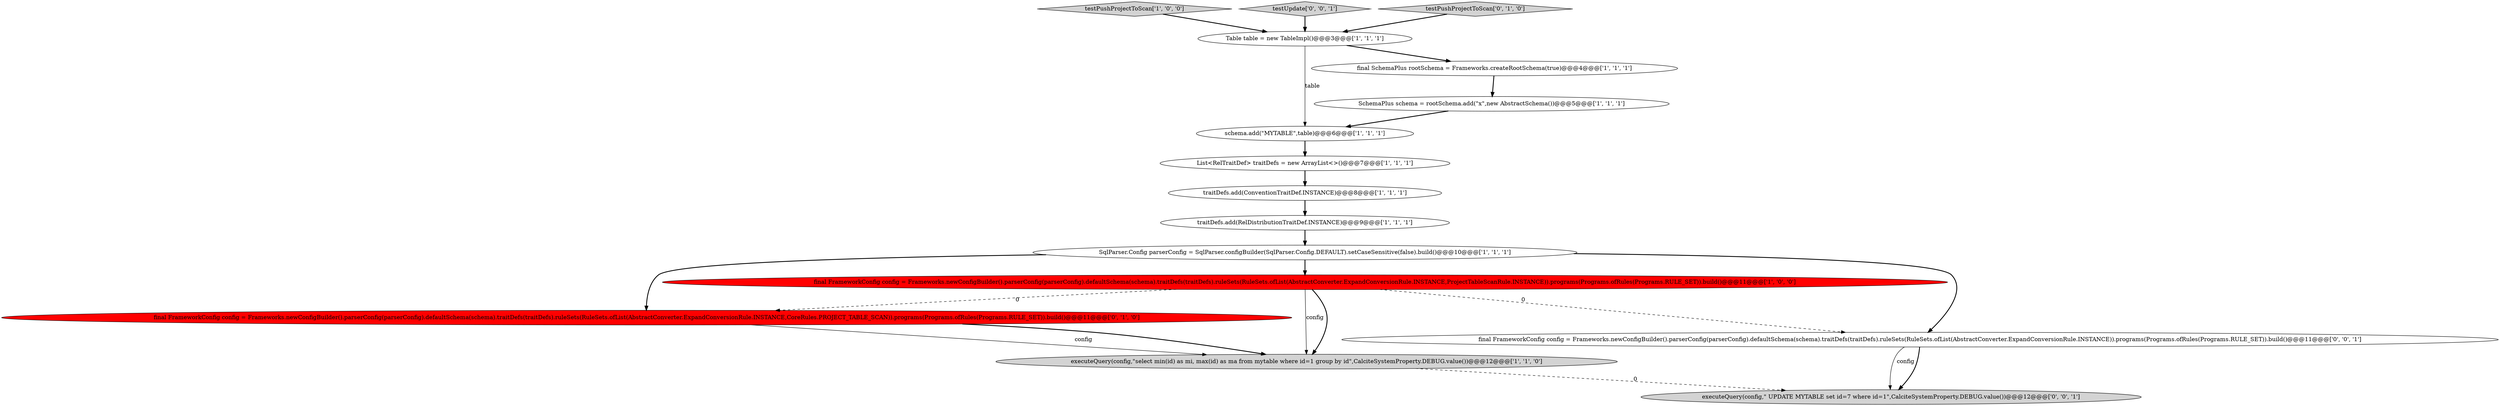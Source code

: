 digraph {
4 [style = filled, label = "executeQuery(config,\"select min(id) as mi, max(id) as ma from mytable where id=1 group by id\",CalciteSystemProperty.DEBUG.value())@@@12@@@['1', '1', '0']", fillcolor = lightgray, shape = ellipse image = "AAA0AAABBB1BBB"];
9 [style = filled, label = "testPushProjectToScan['1', '0', '0']", fillcolor = lightgray, shape = diamond image = "AAA0AAABBB1BBB"];
13 [style = filled, label = "final FrameworkConfig config = Frameworks.newConfigBuilder().parserConfig(parserConfig).defaultSchema(schema).traitDefs(traitDefs).ruleSets(RuleSets.ofList(AbstractConverter.ExpandConversionRule.INSTANCE)).programs(Programs.ofRules(Programs.RULE_SET)).build()@@@11@@@['0', '0', '1']", fillcolor = white, shape = ellipse image = "AAA0AAABBB3BBB"];
14 [style = filled, label = "testUpdate['0', '0', '1']", fillcolor = lightgray, shape = diamond image = "AAA0AAABBB3BBB"];
6 [style = filled, label = "Table table = new TableImpl()@@@3@@@['1', '1', '1']", fillcolor = white, shape = ellipse image = "AAA0AAABBB1BBB"];
15 [style = filled, label = "executeQuery(config,\" UPDATE MYTABLE set id=7 where id=1\",CalciteSystemProperty.DEBUG.value())@@@12@@@['0', '0', '1']", fillcolor = lightgray, shape = ellipse image = "AAA0AAABBB3BBB"];
8 [style = filled, label = "SqlParser.Config parserConfig = SqlParser.configBuilder(SqlParser.Config.DEFAULT).setCaseSensitive(false).build()@@@10@@@['1', '1', '1']", fillcolor = white, shape = ellipse image = "AAA0AAABBB1BBB"];
0 [style = filled, label = "final SchemaPlus rootSchema = Frameworks.createRootSchema(true)@@@4@@@['1', '1', '1']", fillcolor = white, shape = ellipse image = "AAA0AAABBB1BBB"];
11 [style = filled, label = "final FrameworkConfig config = Frameworks.newConfigBuilder().parserConfig(parserConfig).defaultSchema(schema).traitDefs(traitDefs).ruleSets(RuleSets.ofList(AbstractConverter.ExpandConversionRule.INSTANCE,CoreRules.PROJECT_TABLE_SCAN)).programs(Programs.ofRules(Programs.RULE_SET)).build()@@@11@@@['0', '1', '0']", fillcolor = red, shape = ellipse image = "AAA1AAABBB2BBB"];
3 [style = filled, label = "List<RelTraitDef> traitDefs = new ArrayList<>()@@@7@@@['1', '1', '1']", fillcolor = white, shape = ellipse image = "AAA0AAABBB1BBB"];
12 [style = filled, label = "testPushProjectToScan['0', '1', '0']", fillcolor = lightgray, shape = diamond image = "AAA0AAABBB2BBB"];
2 [style = filled, label = "final FrameworkConfig config = Frameworks.newConfigBuilder().parserConfig(parserConfig).defaultSchema(schema).traitDefs(traitDefs).ruleSets(RuleSets.ofList(AbstractConverter.ExpandConversionRule.INSTANCE,ProjectTableScanRule.INSTANCE)).programs(Programs.ofRules(Programs.RULE_SET)).build()@@@11@@@['1', '0', '0']", fillcolor = red, shape = ellipse image = "AAA1AAABBB1BBB"];
1 [style = filled, label = "traitDefs.add(ConventionTraitDef.INSTANCE)@@@8@@@['1', '1', '1']", fillcolor = white, shape = ellipse image = "AAA0AAABBB1BBB"];
7 [style = filled, label = "schema.add(\"MYTABLE\",table)@@@6@@@['1', '1', '1']", fillcolor = white, shape = ellipse image = "AAA0AAABBB1BBB"];
10 [style = filled, label = "traitDefs.add(RelDistributionTraitDef.INSTANCE)@@@9@@@['1', '1', '1']", fillcolor = white, shape = ellipse image = "AAA0AAABBB1BBB"];
5 [style = filled, label = "SchemaPlus schema = rootSchema.add(\"x\",new AbstractSchema())@@@5@@@['1', '1', '1']", fillcolor = white, shape = ellipse image = "AAA0AAABBB1BBB"];
13->15 [style = solid, label="config"];
3->1 [style = bold, label=""];
11->4 [style = solid, label="config"];
11->4 [style = bold, label=""];
6->0 [style = bold, label=""];
12->6 [style = bold, label=""];
2->4 [style = bold, label=""];
7->3 [style = bold, label=""];
9->6 [style = bold, label=""];
6->7 [style = solid, label="table"];
10->8 [style = bold, label=""];
8->2 [style = bold, label=""];
2->13 [style = dashed, label="0"];
4->15 [style = dashed, label="0"];
5->7 [style = bold, label=""];
2->11 [style = dashed, label="0"];
13->15 [style = bold, label=""];
2->4 [style = solid, label="config"];
1->10 [style = bold, label=""];
8->11 [style = bold, label=""];
14->6 [style = bold, label=""];
8->13 [style = bold, label=""];
0->5 [style = bold, label=""];
}
